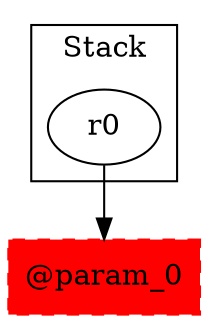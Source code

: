 digraph sample {
  rankDir="LR";
  subgraph cluster_0 {
    label="Stack"
    "r0"; 
  }
  "r0" -> { "@param_0"[shape=box]};
  "@param_0"[shape=box, style="filled,dashed"];
  "@param_0"[color="red"];
}
